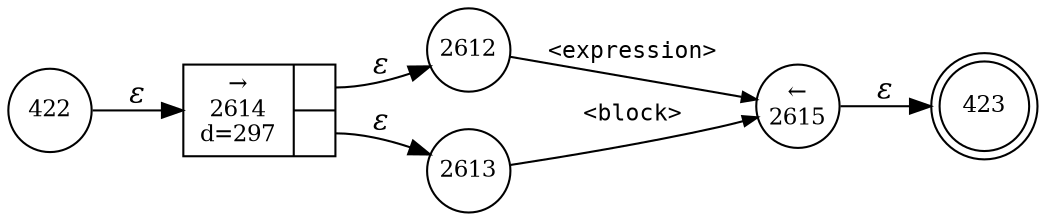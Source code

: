 digraph ATN {
rankdir=LR;
s423[fontsize=11, label="423", shape=doublecircle, fixedsize=true, width=.6];
s2612[fontsize=11,label="2612", shape=circle, fixedsize=true, width=.55, peripheries=1];
s2613[fontsize=11,label="2613", shape=circle, fixedsize=true, width=.55, peripheries=1];
s422[fontsize=11,label="422", shape=circle, fixedsize=true, width=.55, peripheries=1];
s2614[fontsize=11,label="{&rarr;\n2614\nd=297|{<p0>|<p1>}}", shape=record, fixedsize=false, peripheries=1];
s2615[fontsize=11,label="&larr;\n2615", shape=circle, fixedsize=true, width=.55, peripheries=1];
s422 -> s2614 [fontname="Times-Italic", label="&epsilon;"];
s2614:p0 -> s2612 [fontname="Times-Italic", label="&epsilon;"];
s2614:p1 -> s2613 [fontname="Times-Italic", label="&epsilon;"];
s2612 -> s2615 [fontsize=11, fontname="Courier", arrowsize=.7, label = "<expression>", arrowhead = normal];
s2613 -> s2615 [fontsize=11, fontname="Courier", arrowsize=.7, label = "<block>", arrowhead = normal];
s2615 -> s423 [fontname="Times-Italic", label="&epsilon;"];
}
